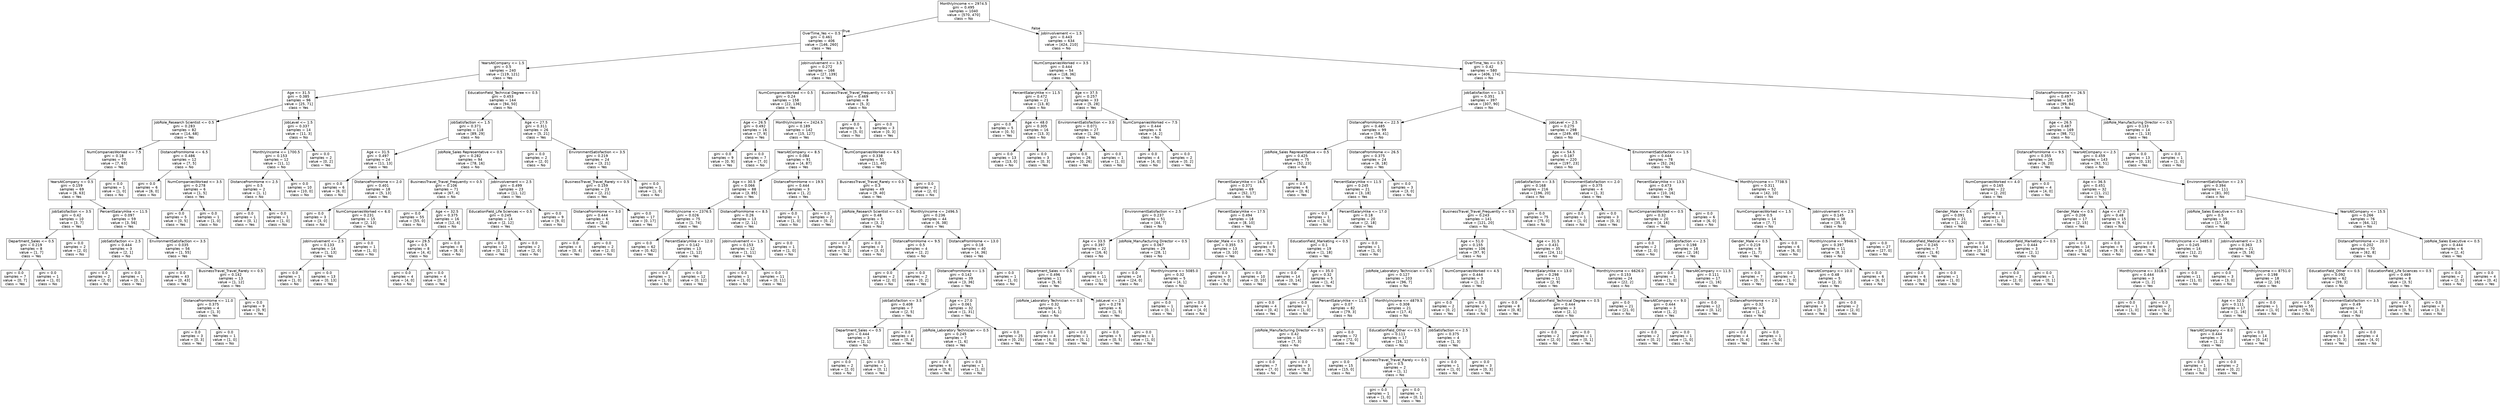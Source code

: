 digraph Tree {
node [shape=box, fontname="helvetica"] ;
edge [fontname="helvetica"] ;
0 [label="MonthlyIncome <= 2974.5\ngini = 0.495\nsamples = 1040\nvalue = [570, 470]\nclass = No"] ;
1 [label="OverTime_Yes <= 0.5\ngini = 0.461\nsamples = 406\nvalue = [146, 260]\nclass = Yes"] ;
0 -> 1 [labeldistance=2.5, labelangle=45, headlabel="True"] ;
2 [label="YearsAtCompany <= 1.5\ngini = 0.5\nsamples = 240\nvalue = [119, 121]\nclass = Yes"] ;
1 -> 2 ;
3 [label="Age <= 31.5\ngini = 0.385\nsamples = 96\nvalue = [25, 71]\nclass = Yes"] ;
2 -> 3 ;
4 [label="JobRole_Research Scientist <= 0.5\ngini = 0.283\nsamples = 82\nvalue = [14, 68]\nclass = Yes"] ;
3 -> 4 ;
5 [label="NumCompaniesWorked <= 7.5\ngini = 0.18\nsamples = 70\nvalue = [7, 63]\nclass = Yes"] ;
4 -> 5 ;
6 [label="YearsAtCompany <= 0.5\ngini = 0.159\nsamples = 69\nvalue = [6, 63]\nclass = Yes"] ;
5 -> 6 ;
7 [label="JobSatisfaction <= 3.5\ngini = 0.42\nsamples = 10\nvalue = [3, 7]\nclass = Yes"] ;
6 -> 7 ;
8 [label="Department_Sales <= 0.5\ngini = 0.219\nsamples = 8\nvalue = [1, 7]\nclass = Yes"] ;
7 -> 8 ;
9 [label="gini = 0.0\nsamples = 7\nvalue = [0, 7]\nclass = Yes"] ;
8 -> 9 ;
10 [label="gini = 0.0\nsamples = 1\nvalue = [1, 0]\nclass = No"] ;
8 -> 10 ;
11 [label="gini = 0.0\nsamples = 2\nvalue = [2, 0]\nclass = No"] ;
7 -> 11 ;
12 [label="PercentSalaryHike <= 11.5\ngini = 0.097\nsamples = 59\nvalue = [3, 56]\nclass = Yes"] ;
6 -> 12 ;
13 [label="JobSatisfaction <= 2.5\ngini = 0.444\nsamples = 3\nvalue = [2, 1]\nclass = No"] ;
12 -> 13 ;
14 [label="gini = 0.0\nsamples = 2\nvalue = [2, 0]\nclass = No"] ;
13 -> 14 ;
15 [label="gini = 0.0\nsamples = 1\nvalue = [0, 1]\nclass = Yes"] ;
13 -> 15 ;
16 [label="EnvironmentSatisfaction <= 3.5\ngini = 0.035\nsamples = 56\nvalue = [1, 55]\nclass = Yes"] ;
12 -> 16 ;
17 [label="gini = 0.0\nsamples = 43\nvalue = [0, 43]\nclass = Yes"] ;
16 -> 17 ;
18 [label="BusinessTravel_Travel_Rarely <= 0.5\ngini = 0.142\nsamples = 13\nvalue = [1, 12]\nclass = Yes"] ;
16 -> 18 ;
19 [label="DistanceFromHome <= 11.0\ngini = 0.375\nsamples = 4\nvalue = [1, 3]\nclass = Yes"] ;
18 -> 19 ;
20 [label="gini = 0.0\nsamples = 3\nvalue = [0, 3]\nclass = Yes"] ;
19 -> 20 ;
21 [label="gini = 0.0\nsamples = 1\nvalue = [1, 0]\nclass = No"] ;
19 -> 21 ;
22 [label="gini = 0.0\nsamples = 9\nvalue = [0, 9]\nclass = Yes"] ;
18 -> 22 ;
23 [label="gini = 0.0\nsamples = 1\nvalue = [1, 0]\nclass = No"] ;
5 -> 23 ;
24 [label="DistanceFromHome <= 6.5\ngini = 0.486\nsamples = 12\nvalue = [7, 5]\nclass = No"] ;
4 -> 24 ;
25 [label="gini = 0.0\nsamples = 6\nvalue = [6, 0]\nclass = No"] ;
24 -> 25 ;
26 [label="NumCompaniesWorked <= 3.5\ngini = 0.278\nsamples = 6\nvalue = [1, 5]\nclass = Yes"] ;
24 -> 26 ;
27 [label="gini = 0.0\nsamples = 5\nvalue = [0, 5]\nclass = Yes"] ;
26 -> 27 ;
28 [label="gini = 0.0\nsamples = 1\nvalue = [1, 0]\nclass = No"] ;
26 -> 28 ;
29 [label="JobLevel <= 1.5\ngini = 0.337\nsamples = 14\nvalue = [11, 3]\nclass = No"] ;
3 -> 29 ;
30 [label="MonthlyIncome <= 1700.5\ngini = 0.153\nsamples = 12\nvalue = [11, 1]\nclass = No"] ;
29 -> 30 ;
31 [label="DistanceFromHome <= 2.5\ngini = 0.5\nsamples = 2\nvalue = [1, 1]\nclass = No"] ;
30 -> 31 ;
32 [label="gini = 0.0\nsamples = 1\nvalue = [0, 1]\nclass = Yes"] ;
31 -> 32 ;
33 [label="gini = 0.0\nsamples = 1\nvalue = [1, 0]\nclass = No"] ;
31 -> 33 ;
34 [label="gini = 0.0\nsamples = 10\nvalue = [10, 0]\nclass = No"] ;
30 -> 34 ;
35 [label="gini = 0.0\nsamples = 2\nvalue = [0, 2]\nclass = Yes"] ;
29 -> 35 ;
36 [label="EducationField_Technical Degree <= 0.5\ngini = 0.453\nsamples = 144\nvalue = [94, 50]\nclass = No"] ;
2 -> 36 ;
37 [label="JobSatisfaction <= 1.5\ngini = 0.371\nsamples = 118\nvalue = [89, 29]\nclass = No"] ;
36 -> 37 ;
38 [label="Age <= 31.5\ngini = 0.497\nsamples = 24\nvalue = [11, 13]\nclass = Yes"] ;
37 -> 38 ;
39 [label="gini = 0.0\nsamples = 6\nvalue = [6, 0]\nclass = No"] ;
38 -> 39 ;
40 [label="DistanceFromHome <= 2.0\ngini = 0.401\nsamples = 18\nvalue = [5, 13]\nclass = Yes"] ;
38 -> 40 ;
41 [label="gini = 0.0\nsamples = 3\nvalue = [3, 0]\nclass = No"] ;
40 -> 41 ;
42 [label="NumCompaniesWorked <= 6.0\ngini = 0.231\nsamples = 15\nvalue = [2, 13]\nclass = Yes"] ;
40 -> 42 ;
43 [label="JobInvolvement <= 2.5\ngini = 0.133\nsamples = 14\nvalue = [1, 13]\nclass = Yes"] ;
42 -> 43 ;
44 [label="gini = 0.0\nsamples = 1\nvalue = [1, 0]\nclass = No"] ;
43 -> 44 ;
45 [label="gini = 0.0\nsamples = 13\nvalue = [0, 13]\nclass = Yes"] ;
43 -> 45 ;
46 [label="gini = 0.0\nsamples = 1\nvalue = [1, 0]\nclass = No"] ;
42 -> 46 ;
47 [label="JobRole_Sales Representative <= 0.5\ngini = 0.282\nsamples = 94\nvalue = [78, 16]\nclass = No"] ;
37 -> 47 ;
48 [label="BusinessTravel_Travel_Frequently <= 0.5\ngini = 0.106\nsamples = 71\nvalue = [67, 4]\nclass = No"] ;
47 -> 48 ;
49 [label="gini = 0.0\nsamples = 55\nvalue = [55, 0]\nclass = No"] ;
48 -> 49 ;
50 [label="Age <= 32.5\ngini = 0.375\nsamples = 16\nvalue = [12, 4]\nclass = No"] ;
48 -> 50 ;
51 [label="Age <= 29.5\ngini = 0.5\nsamples = 8\nvalue = [4, 4]\nclass = No"] ;
50 -> 51 ;
52 [label="gini = 0.0\nsamples = 4\nvalue = [4, 0]\nclass = No"] ;
51 -> 52 ;
53 [label="gini = 0.0\nsamples = 4\nvalue = [0, 4]\nclass = Yes"] ;
51 -> 53 ;
54 [label="gini = 0.0\nsamples = 8\nvalue = [8, 0]\nclass = No"] ;
50 -> 54 ;
55 [label="JobInvolvement <= 2.5\ngini = 0.499\nsamples = 23\nvalue = [11, 12]\nclass = Yes"] ;
47 -> 55 ;
56 [label="EducationField_Life Sciences <= 0.5\ngini = 0.245\nsamples = 14\nvalue = [2, 12]\nclass = Yes"] ;
55 -> 56 ;
57 [label="gini = 0.0\nsamples = 12\nvalue = [0, 12]\nclass = Yes"] ;
56 -> 57 ;
58 [label="gini = 0.0\nsamples = 2\nvalue = [2, 0]\nclass = No"] ;
56 -> 58 ;
59 [label="gini = 0.0\nsamples = 9\nvalue = [9, 0]\nclass = No"] ;
55 -> 59 ;
60 [label="Age <= 27.5\ngini = 0.311\nsamples = 26\nvalue = [5, 21]\nclass = Yes"] ;
36 -> 60 ;
61 [label="gini = 0.0\nsamples = 2\nvalue = [2, 0]\nclass = No"] ;
60 -> 61 ;
62 [label="EnvironmentSatisfaction <= 3.5\ngini = 0.219\nsamples = 24\nvalue = [3, 21]\nclass = Yes"] ;
60 -> 62 ;
63 [label="BusinessTravel_Travel_Rarely <= 0.5\ngini = 0.159\nsamples = 23\nvalue = [2, 21]\nclass = Yes"] ;
62 -> 63 ;
64 [label="DistanceFromHome <= 3.0\ngini = 0.444\nsamples = 6\nvalue = [2, 4]\nclass = Yes"] ;
63 -> 64 ;
65 [label="gini = 0.0\nsamples = 4\nvalue = [0, 4]\nclass = Yes"] ;
64 -> 65 ;
66 [label="gini = 0.0\nsamples = 2\nvalue = [2, 0]\nclass = No"] ;
64 -> 66 ;
67 [label="gini = 0.0\nsamples = 17\nvalue = [0, 17]\nclass = Yes"] ;
63 -> 67 ;
68 [label="gini = 0.0\nsamples = 1\nvalue = [1, 0]\nclass = No"] ;
62 -> 68 ;
69 [label="JobInvolvement <= 3.5\ngini = 0.272\nsamples = 166\nvalue = [27, 139]\nclass = Yes"] ;
1 -> 69 ;
70 [label="NumCompaniesWorked <= 0.5\ngini = 0.24\nsamples = 158\nvalue = [22, 136]\nclass = Yes"] ;
69 -> 70 ;
71 [label="Age <= 26.5\ngini = 0.492\nsamples = 16\nvalue = [7, 9]\nclass = Yes"] ;
70 -> 71 ;
72 [label="gini = 0.0\nsamples = 9\nvalue = [0, 9]\nclass = Yes"] ;
71 -> 72 ;
73 [label="gini = 0.0\nsamples = 7\nvalue = [7, 0]\nclass = No"] ;
71 -> 73 ;
74 [label="MonthlyIncome <= 2424.5\ngini = 0.189\nsamples = 142\nvalue = [15, 127]\nclass = Yes"] ;
70 -> 74 ;
75 [label="YearsAtCompany <= 8.5\ngini = 0.084\nsamples = 91\nvalue = [4, 87]\nclass = Yes"] ;
74 -> 75 ;
76 [label="Age <= 30.5\ngini = 0.066\nsamples = 88\nvalue = [3, 85]\nclass = Yes"] ;
75 -> 76 ;
77 [label="MonthlyIncome <= 2376.5\ngini = 0.026\nsamples = 75\nvalue = [1, 74]\nclass = Yes"] ;
76 -> 77 ;
78 [label="gini = 0.0\nsamples = 62\nvalue = [0, 62]\nclass = Yes"] ;
77 -> 78 ;
79 [label="PercentSalaryHike <= 12.0\ngini = 0.142\nsamples = 13\nvalue = [1, 12]\nclass = Yes"] ;
77 -> 79 ;
80 [label="gini = 0.0\nsamples = 1\nvalue = [1, 0]\nclass = No"] ;
79 -> 80 ;
81 [label="gini = 0.0\nsamples = 12\nvalue = [0, 12]\nclass = Yes"] ;
79 -> 81 ;
82 [label="DistanceFromHome <= 8.5\ngini = 0.26\nsamples = 13\nvalue = [2, 11]\nclass = Yes"] ;
76 -> 82 ;
83 [label="JobInvolvement <= 1.5\ngini = 0.153\nsamples = 12\nvalue = [1, 11]\nclass = Yes"] ;
82 -> 83 ;
84 [label="gini = 0.0\nsamples = 1\nvalue = [1, 0]\nclass = No"] ;
83 -> 84 ;
85 [label="gini = 0.0\nsamples = 11\nvalue = [0, 11]\nclass = Yes"] ;
83 -> 85 ;
86 [label="gini = 0.0\nsamples = 1\nvalue = [1, 0]\nclass = No"] ;
82 -> 86 ;
87 [label="DistanceFromHome <= 19.5\ngini = 0.444\nsamples = 3\nvalue = [1, 2]\nclass = Yes"] ;
75 -> 87 ;
88 [label="gini = 0.0\nsamples = 1\nvalue = [1, 0]\nclass = No"] ;
87 -> 88 ;
89 [label="gini = 0.0\nsamples = 2\nvalue = [0, 2]\nclass = Yes"] ;
87 -> 89 ;
90 [label="NumCompaniesWorked <= 6.5\ngini = 0.338\nsamples = 51\nvalue = [11, 40]\nclass = Yes"] ;
74 -> 90 ;
91 [label="BusinessTravel_Travel_Rarely <= 0.5\ngini = 0.3\nsamples = 49\nvalue = [9, 40]\nclass = Yes"] ;
90 -> 91 ;
92 [label="JobRole_Research Scientist <= 0.5\ngini = 0.48\nsamples = 5\nvalue = [3, 2]\nclass = No"] ;
91 -> 92 ;
93 [label="gini = 0.0\nsamples = 2\nvalue = [0, 2]\nclass = Yes"] ;
92 -> 93 ;
94 [label="gini = 0.0\nsamples = 3\nvalue = [3, 0]\nclass = No"] ;
92 -> 94 ;
95 [label="MonthlyIncome <= 2496.5\ngini = 0.236\nsamples = 44\nvalue = [6, 38]\nclass = Yes"] ;
91 -> 95 ;
96 [label="DistanceFromHome <= 9.5\ngini = 0.5\nsamples = 4\nvalue = [2, 2]\nclass = No"] ;
95 -> 96 ;
97 [label="gini = 0.0\nsamples = 2\nvalue = [2, 0]\nclass = No"] ;
96 -> 97 ;
98 [label="gini = 0.0\nsamples = 2\nvalue = [0, 2]\nclass = Yes"] ;
96 -> 98 ;
99 [label="DistanceFromHome <= 13.0\ngini = 0.18\nsamples = 40\nvalue = [4, 36]\nclass = Yes"] ;
95 -> 99 ;
100 [label="DistanceFromHome <= 1.5\ngini = 0.142\nsamples = 39\nvalue = [3, 36]\nclass = Yes"] ;
99 -> 100 ;
101 [label="JobSatisfaction <= 3.5\ngini = 0.408\nsamples = 7\nvalue = [2, 5]\nclass = Yes"] ;
100 -> 101 ;
102 [label="Department_Sales <= 0.5\ngini = 0.444\nsamples = 3\nvalue = [2, 1]\nclass = No"] ;
101 -> 102 ;
103 [label="gini = 0.0\nsamples = 2\nvalue = [2, 0]\nclass = No"] ;
102 -> 103 ;
104 [label="gini = 0.0\nsamples = 1\nvalue = [0, 1]\nclass = Yes"] ;
102 -> 104 ;
105 [label="gini = 0.0\nsamples = 4\nvalue = [0, 4]\nclass = Yes"] ;
101 -> 105 ;
106 [label="Age <= 27.0\ngini = 0.061\nsamples = 32\nvalue = [1, 31]\nclass = Yes"] ;
100 -> 106 ;
107 [label="JobRole_Laboratory Technician <= 0.5\ngini = 0.245\nsamples = 7\nvalue = [1, 6]\nclass = Yes"] ;
106 -> 107 ;
108 [label="gini = 0.0\nsamples = 6\nvalue = [0, 6]\nclass = Yes"] ;
107 -> 108 ;
109 [label="gini = 0.0\nsamples = 1\nvalue = [1, 0]\nclass = No"] ;
107 -> 109 ;
110 [label="gini = 0.0\nsamples = 25\nvalue = [0, 25]\nclass = Yes"] ;
106 -> 110 ;
111 [label="gini = 0.0\nsamples = 1\nvalue = [1, 0]\nclass = No"] ;
99 -> 111 ;
112 [label="gini = 0.0\nsamples = 2\nvalue = [2, 0]\nclass = No"] ;
90 -> 112 ;
113 [label="BusinessTravel_Travel_Frequently <= 0.5\ngini = 0.469\nsamples = 8\nvalue = [5, 3]\nclass = No"] ;
69 -> 113 ;
114 [label="gini = 0.0\nsamples = 5\nvalue = [5, 0]\nclass = No"] ;
113 -> 114 ;
115 [label="gini = 0.0\nsamples = 3\nvalue = [0, 3]\nclass = Yes"] ;
113 -> 115 ;
116 [label="JobInvolvement <= 1.5\ngini = 0.443\nsamples = 634\nvalue = [424, 210]\nclass = No"] ;
0 -> 116 [labeldistance=2.5, labelangle=-45, headlabel="False"] ;
117 [label="NumCompaniesWorked <= 3.5\ngini = 0.444\nsamples = 54\nvalue = [18, 36]\nclass = Yes"] ;
116 -> 117 ;
118 [label="PercentSalaryHike <= 11.5\ngini = 0.472\nsamples = 21\nvalue = [13, 8]\nclass = No"] ;
117 -> 118 ;
119 [label="gini = 0.0\nsamples = 5\nvalue = [0, 5]\nclass = Yes"] ;
118 -> 119 ;
120 [label="Age <= 48.0\ngini = 0.305\nsamples = 16\nvalue = [13, 3]\nclass = No"] ;
118 -> 120 ;
121 [label="gini = 0.0\nsamples = 13\nvalue = [13, 0]\nclass = No"] ;
120 -> 121 ;
122 [label="gini = 0.0\nsamples = 3\nvalue = [0, 3]\nclass = Yes"] ;
120 -> 122 ;
123 [label="Age <= 37.5\ngini = 0.257\nsamples = 33\nvalue = [5, 28]\nclass = Yes"] ;
117 -> 123 ;
124 [label="EnvironmentSatisfaction <= 3.0\ngini = 0.071\nsamples = 27\nvalue = [1, 26]\nclass = Yes"] ;
123 -> 124 ;
125 [label="gini = 0.0\nsamples = 26\nvalue = [0, 26]\nclass = Yes"] ;
124 -> 125 ;
126 [label="gini = 0.0\nsamples = 1\nvalue = [1, 0]\nclass = No"] ;
124 -> 126 ;
127 [label="NumCompaniesWorked <= 7.5\ngini = 0.444\nsamples = 6\nvalue = [4, 2]\nclass = No"] ;
123 -> 127 ;
128 [label="gini = 0.0\nsamples = 4\nvalue = [4, 0]\nclass = No"] ;
127 -> 128 ;
129 [label="gini = 0.0\nsamples = 2\nvalue = [0, 2]\nclass = Yes"] ;
127 -> 129 ;
130 [label="OverTime_Yes <= 0.5\ngini = 0.42\nsamples = 580\nvalue = [406, 174]\nclass = No"] ;
116 -> 130 ;
131 [label="JobSatisfaction <= 1.5\ngini = 0.351\nsamples = 397\nvalue = [307, 90]\nclass = No"] ;
130 -> 131 ;
132 [label="DistanceFromHome <= 22.5\ngini = 0.485\nsamples = 99\nvalue = [58, 41]\nclass = No"] ;
131 -> 132 ;
133 [label="JobRole_Sales Representative <= 0.5\ngini = 0.425\nsamples = 75\nvalue = [52, 23]\nclass = No"] ;
132 -> 133 ;
134 [label="PercentSalaryHike <= 16.5\ngini = 0.371\nsamples = 69\nvalue = [52, 17]\nclass = No"] ;
133 -> 134 ;
135 [label="EnvironmentSatisfaction <= 2.5\ngini = 0.237\nsamples = 51\nvalue = [44, 7]\nclass = No"] ;
134 -> 135 ;
136 [label="Age <= 33.5\ngini = 0.397\nsamples = 22\nvalue = [16, 6]\nclass = No"] ;
135 -> 136 ;
137 [label="Department_Sales <= 0.5\ngini = 0.496\nsamples = 11\nvalue = [5, 6]\nclass = Yes"] ;
136 -> 137 ;
138 [label="JobRole_Laboratory Technician <= 0.5\ngini = 0.32\nsamples = 5\nvalue = [4, 1]\nclass = No"] ;
137 -> 138 ;
139 [label="gini = 0.0\nsamples = 4\nvalue = [4, 0]\nclass = No"] ;
138 -> 139 ;
140 [label="gini = 0.0\nsamples = 1\nvalue = [0, 1]\nclass = Yes"] ;
138 -> 140 ;
141 [label="JobLevel <= 2.5\ngini = 0.278\nsamples = 6\nvalue = [1, 5]\nclass = Yes"] ;
137 -> 141 ;
142 [label="gini = 0.0\nsamples = 5\nvalue = [0, 5]\nclass = Yes"] ;
141 -> 142 ;
143 [label="gini = 0.0\nsamples = 1\nvalue = [1, 0]\nclass = No"] ;
141 -> 143 ;
144 [label="gini = 0.0\nsamples = 11\nvalue = [11, 0]\nclass = No"] ;
136 -> 144 ;
145 [label="JobRole_Manufacturing Director <= 0.5\ngini = 0.067\nsamples = 29\nvalue = [28, 1]\nclass = No"] ;
135 -> 145 ;
146 [label="gini = 0.0\nsamples = 24\nvalue = [24, 0]\nclass = No"] ;
145 -> 146 ;
147 [label="MonthlyIncome <= 5085.0\ngini = 0.32\nsamples = 5\nvalue = [4, 1]\nclass = No"] ;
145 -> 147 ;
148 [label="gini = 0.0\nsamples = 1\nvalue = [0, 1]\nclass = Yes"] ;
147 -> 148 ;
149 [label="gini = 0.0\nsamples = 4\nvalue = [4, 0]\nclass = No"] ;
147 -> 149 ;
150 [label="PercentSalaryHike <= 17.5\ngini = 0.494\nsamples = 18\nvalue = [8, 10]\nclass = Yes"] ;
134 -> 150 ;
151 [label="Gender_Male <= 0.5\ngini = 0.355\nsamples = 13\nvalue = [3, 10]\nclass = Yes"] ;
150 -> 151 ;
152 [label="gini = 0.0\nsamples = 3\nvalue = [3, 0]\nclass = No"] ;
151 -> 152 ;
153 [label="gini = 0.0\nsamples = 10\nvalue = [0, 10]\nclass = Yes"] ;
151 -> 153 ;
154 [label="gini = 0.0\nsamples = 5\nvalue = [5, 0]\nclass = No"] ;
150 -> 154 ;
155 [label="gini = 0.0\nsamples = 6\nvalue = [0, 6]\nclass = Yes"] ;
133 -> 155 ;
156 [label="DistanceFromHome <= 26.5\ngini = 0.375\nsamples = 24\nvalue = [6, 18]\nclass = Yes"] ;
132 -> 156 ;
157 [label="PercentSalaryHike <= 11.5\ngini = 0.245\nsamples = 21\nvalue = [3, 18]\nclass = Yes"] ;
156 -> 157 ;
158 [label="gini = 0.0\nsamples = 1\nvalue = [1, 0]\nclass = No"] ;
157 -> 158 ;
159 [label="PercentSalaryHike <= 17.0\ngini = 0.18\nsamples = 20\nvalue = [2, 18]\nclass = Yes"] ;
157 -> 159 ;
160 [label="EducationField_Marketing <= 0.5\ngini = 0.1\nsamples = 19\nvalue = [1, 18]\nclass = Yes"] ;
159 -> 160 ;
161 [label="gini = 0.0\nsamples = 14\nvalue = [0, 14]\nclass = Yes"] ;
160 -> 161 ;
162 [label="Age <= 35.0\ngini = 0.32\nsamples = 5\nvalue = [1, 4]\nclass = Yes"] ;
160 -> 162 ;
163 [label="gini = 0.0\nsamples = 4\nvalue = [0, 4]\nclass = Yes"] ;
162 -> 163 ;
164 [label="gini = 0.0\nsamples = 1\nvalue = [1, 0]\nclass = No"] ;
162 -> 164 ;
165 [label="gini = 0.0\nsamples = 1\nvalue = [1, 0]\nclass = No"] ;
159 -> 165 ;
166 [label="gini = 0.0\nsamples = 3\nvalue = [3, 0]\nclass = No"] ;
156 -> 166 ;
167 [label="JobLevel <= 2.5\ngini = 0.275\nsamples = 298\nvalue = [249, 49]\nclass = No"] ;
131 -> 167 ;
168 [label="Age <= 54.5\ngini = 0.187\nsamples = 220\nvalue = [197, 23]\nclass = No"] ;
167 -> 168 ;
169 [label="JobSatisfaction <= 3.5\ngini = 0.168\nsamples = 216\nvalue = [196, 20]\nclass = No"] ;
168 -> 169 ;
170 [label="BusinessTravel_Travel_Frequently <= 0.5\ngini = 0.243\nsamples = 141\nvalue = [121, 20]\nclass = No"] ;
169 -> 170 ;
171 [label="Age <= 51.0\ngini = 0.155\nsamples = 106\nvalue = [97, 9]\nclass = No"] ;
170 -> 171 ;
172 [label="JobRole_Laboratory Technician <= 0.5\ngini = 0.127\nsamples = 103\nvalue = [96, 7]\nclass = No"] ;
171 -> 172 ;
173 [label="PercentSalaryHike <= 11.5\ngini = 0.07\nsamples = 82\nvalue = [79, 3]\nclass = No"] ;
172 -> 173 ;
174 [label="JobRole_Manufacturing Director <= 0.5\ngini = 0.42\nsamples = 10\nvalue = [7, 3]\nclass = No"] ;
173 -> 174 ;
175 [label="gini = 0.0\nsamples = 7\nvalue = [7, 0]\nclass = No"] ;
174 -> 175 ;
176 [label="gini = 0.0\nsamples = 3\nvalue = [0, 3]\nclass = Yes"] ;
174 -> 176 ;
177 [label="gini = 0.0\nsamples = 72\nvalue = [72, 0]\nclass = No"] ;
173 -> 177 ;
178 [label="MonthlyIncome <= 4879.5\ngini = 0.308\nsamples = 21\nvalue = [17, 4]\nclass = No"] ;
172 -> 178 ;
179 [label="EducationField_Other <= 0.5\ngini = 0.111\nsamples = 17\nvalue = [16, 1]\nclass = No"] ;
178 -> 179 ;
180 [label="gini = 0.0\nsamples = 15\nvalue = [15, 0]\nclass = No"] ;
179 -> 180 ;
181 [label="BusinessTravel_Travel_Rarely <= 0.5\ngini = 0.5\nsamples = 2\nvalue = [1, 1]\nclass = No"] ;
179 -> 181 ;
182 [label="gini = 0.0\nsamples = 1\nvalue = [1, 0]\nclass = No"] ;
181 -> 182 ;
183 [label="gini = 0.0\nsamples = 1\nvalue = [0, 1]\nclass = Yes"] ;
181 -> 183 ;
184 [label="JobSatisfaction <= 2.5\ngini = 0.375\nsamples = 4\nvalue = [1, 3]\nclass = Yes"] ;
178 -> 184 ;
185 [label="gini = 0.0\nsamples = 1\nvalue = [1, 0]\nclass = No"] ;
184 -> 185 ;
186 [label="gini = 0.0\nsamples = 3\nvalue = [0, 3]\nclass = Yes"] ;
184 -> 186 ;
187 [label="NumCompaniesWorked <= 4.5\ngini = 0.444\nsamples = 3\nvalue = [1, 2]\nclass = Yes"] ;
171 -> 187 ;
188 [label="gini = 0.0\nsamples = 2\nvalue = [0, 2]\nclass = Yes"] ;
187 -> 188 ;
189 [label="gini = 0.0\nsamples = 1\nvalue = [1, 0]\nclass = No"] ;
187 -> 189 ;
190 [label="Age <= 31.5\ngini = 0.431\nsamples = 35\nvalue = [24, 11]\nclass = No"] ;
170 -> 190 ;
191 [label="PercentSalaryHike <= 13.0\ngini = 0.298\nsamples = 11\nvalue = [2, 9]\nclass = Yes"] ;
190 -> 191 ;
192 [label="gini = 0.0\nsamples = 8\nvalue = [0, 8]\nclass = Yes"] ;
191 -> 192 ;
193 [label="EducationField_Technical Degree <= 0.5\ngini = 0.444\nsamples = 3\nvalue = [2, 1]\nclass = No"] ;
191 -> 193 ;
194 [label="gini = 0.0\nsamples = 2\nvalue = [2, 0]\nclass = No"] ;
193 -> 194 ;
195 [label="gini = 0.0\nsamples = 1\nvalue = [0, 1]\nclass = Yes"] ;
193 -> 195 ;
196 [label="MonthlyIncome <= 6626.0\ngini = 0.153\nsamples = 24\nvalue = [22, 2]\nclass = No"] ;
190 -> 196 ;
197 [label="gini = 0.0\nsamples = 21\nvalue = [21, 0]\nclass = No"] ;
196 -> 197 ;
198 [label="YearsAtCompany <= 9.0\ngini = 0.444\nsamples = 3\nvalue = [1, 2]\nclass = Yes"] ;
196 -> 198 ;
199 [label="gini = 0.0\nsamples = 2\nvalue = [0, 2]\nclass = Yes"] ;
198 -> 199 ;
200 [label="gini = 0.0\nsamples = 1\nvalue = [1, 0]\nclass = No"] ;
198 -> 200 ;
201 [label="gini = 0.0\nsamples = 75\nvalue = [75, 0]\nclass = No"] ;
169 -> 201 ;
202 [label="EnvironmentSatisfaction <= 2.0\ngini = 0.375\nsamples = 4\nvalue = [1, 3]\nclass = Yes"] ;
168 -> 202 ;
203 [label="gini = 0.0\nsamples = 1\nvalue = [1, 0]\nclass = No"] ;
202 -> 203 ;
204 [label="gini = 0.0\nsamples = 3\nvalue = [0, 3]\nclass = Yes"] ;
202 -> 204 ;
205 [label="EnvironmentSatisfaction <= 1.5\ngini = 0.444\nsamples = 78\nvalue = [52, 26]\nclass = No"] ;
167 -> 205 ;
206 [label="PercentSalaryHike <= 13.5\ngini = 0.473\nsamples = 26\nvalue = [10, 16]\nclass = Yes"] ;
205 -> 206 ;
207 [label="NumCompaniesWorked <= 0.5\ngini = 0.32\nsamples = 20\nvalue = [4, 16]\nclass = Yes"] ;
206 -> 207 ;
208 [label="gini = 0.0\nsamples = 2\nvalue = [2, 0]\nclass = No"] ;
207 -> 208 ;
209 [label="JobSatisfaction <= 2.5\ngini = 0.198\nsamples = 18\nvalue = [2, 16]\nclass = Yes"] ;
207 -> 209 ;
210 [label="gini = 0.0\nsamples = 1\nvalue = [1, 0]\nclass = No"] ;
209 -> 210 ;
211 [label="YearsAtCompany <= 11.5\ngini = 0.111\nsamples = 17\nvalue = [1, 16]\nclass = Yes"] ;
209 -> 211 ;
212 [label="gini = 0.0\nsamples = 12\nvalue = [0, 12]\nclass = Yes"] ;
211 -> 212 ;
213 [label="DistanceFromHome <= 2.0\ngini = 0.32\nsamples = 5\nvalue = [1, 4]\nclass = Yes"] ;
211 -> 213 ;
214 [label="gini = 0.0\nsamples = 4\nvalue = [0, 4]\nclass = Yes"] ;
213 -> 214 ;
215 [label="gini = 0.0\nsamples = 1\nvalue = [1, 0]\nclass = No"] ;
213 -> 215 ;
216 [label="gini = 0.0\nsamples = 6\nvalue = [6, 0]\nclass = No"] ;
206 -> 216 ;
217 [label="MonthlyIncome <= 7738.5\ngini = 0.311\nsamples = 52\nvalue = [42, 10]\nclass = No"] ;
205 -> 217 ;
218 [label="NumCompaniesWorked <= 1.5\ngini = 0.5\nsamples = 14\nvalue = [7, 7]\nclass = No"] ;
217 -> 218 ;
219 [label="Gender_Male <= 0.5\ngini = 0.219\nsamples = 8\nvalue = [1, 7]\nclass = Yes"] ;
218 -> 219 ;
220 [label="gini = 0.0\nsamples = 7\nvalue = [0, 7]\nclass = Yes"] ;
219 -> 220 ;
221 [label="gini = 0.0\nsamples = 1\nvalue = [1, 0]\nclass = No"] ;
219 -> 221 ;
222 [label="gini = 0.0\nsamples = 6\nvalue = [6, 0]\nclass = No"] ;
218 -> 222 ;
223 [label="JobInvolvement <= 2.5\ngini = 0.145\nsamples = 38\nvalue = [35, 3]\nclass = No"] ;
217 -> 223 ;
224 [label="MonthlyIncome <= 9946.5\ngini = 0.397\nsamples = 11\nvalue = [8, 3]\nclass = No"] ;
223 -> 224 ;
225 [label="YearsAtCompany <= 10.0\ngini = 0.48\nsamples = 5\nvalue = [2, 3]\nclass = Yes"] ;
224 -> 225 ;
226 [label="gini = 0.0\nsamples = 3\nvalue = [0, 3]\nclass = Yes"] ;
225 -> 226 ;
227 [label="gini = 0.0\nsamples = 2\nvalue = [2, 0]\nclass = No"] ;
225 -> 227 ;
228 [label="gini = 0.0\nsamples = 6\nvalue = [6, 0]\nclass = No"] ;
224 -> 228 ;
229 [label="gini = 0.0\nsamples = 27\nvalue = [27, 0]\nclass = No"] ;
223 -> 229 ;
230 [label="DistanceFromHome <= 26.5\ngini = 0.497\nsamples = 183\nvalue = [99, 84]\nclass = No"] ;
130 -> 230 ;
231 [label="Age <= 26.5\ngini = 0.487\nsamples = 169\nvalue = [98, 71]\nclass = No"] ;
230 -> 231 ;
232 [label="DistanceFromHome <= 9.5\ngini = 0.355\nsamples = 26\nvalue = [6, 20]\nclass = Yes"] ;
231 -> 232 ;
233 [label="NumCompaniesWorked <= 4.0\ngini = 0.165\nsamples = 22\nvalue = [2, 20]\nclass = Yes"] ;
232 -> 233 ;
234 [label="Gender_Male <= 0.5\ngini = 0.091\nsamples = 21\nvalue = [1, 20]\nclass = Yes"] ;
233 -> 234 ;
235 [label="EducationField_Medical <= 0.5\ngini = 0.245\nsamples = 7\nvalue = [1, 6]\nclass = Yes"] ;
234 -> 235 ;
236 [label="gini = 0.0\nsamples = 6\nvalue = [0, 6]\nclass = Yes"] ;
235 -> 236 ;
237 [label="gini = 0.0\nsamples = 1\nvalue = [1, 0]\nclass = No"] ;
235 -> 237 ;
238 [label="gini = 0.0\nsamples = 14\nvalue = [0, 14]\nclass = Yes"] ;
234 -> 238 ;
239 [label="gini = 0.0\nsamples = 1\nvalue = [1, 0]\nclass = No"] ;
233 -> 239 ;
240 [label="gini = 0.0\nsamples = 4\nvalue = [4, 0]\nclass = No"] ;
232 -> 240 ;
241 [label="YearsAtCompany <= 2.5\ngini = 0.459\nsamples = 143\nvalue = [92, 51]\nclass = No"] ;
231 -> 241 ;
242 [label="Age <= 36.5\ngini = 0.451\nsamples = 32\nvalue = [11, 21]\nclass = Yes"] ;
241 -> 242 ;
243 [label="Gender_Male <= 0.5\ngini = 0.208\nsamples = 17\nvalue = [2, 15]\nclass = Yes"] ;
242 -> 243 ;
244 [label="EducationField_Marketing <= 0.5\ngini = 0.444\nsamples = 3\nvalue = [2, 1]\nclass = No"] ;
243 -> 244 ;
245 [label="gini = 0.0\nsamples = 2\nvalue = [2, 0]\nclass = No"] ;
244 -> 245 ;
246 [label="gini = 0.0\nsamples = 1\nvalue = [0, 1]\nclass = Yes"] ;
244 -> 246 ;
247 [label="gini = 0.0\nsamples = 14\nvalue = [0, 14]\nclass = Yes"] ;
243 -> 247 ;
248 [label="Age <= 47.0\ngini = 0.48\nsamples = 15\nvalue = [9, 6]\nclass = No"] ;
242 -> 248 ;
249 [label="gini = 0.0\nsamples = 9\nvalue = [9, 0]\nclass = No"] ;
248 -> 249 ;
250 [label="gini = 0.0\nsamples = 6\nvalue = [0, 6]\nclass = Yes"] ;
248 -> 250 ;
251 [label="EnvironmentSatisfaction <= 2.5\ngini = 0.394\nsamples = 111\nvalue = [81, 30]\nclass = No"] ;
241 -> 251 ;
252 [label="JobRole_Sales Executive <= 0.5\ngini = 0.5\nsamples = 35\nvalue = [17, 18]\nclass = Yes"] ;
251 -> 252 ;
253 [label="MonthlyIncome <= 3485.0\ngini = 0.245\nsamples = 14\nvalue = [12, 2]\nclass = No"] ;
252 -> 253 ;
254 [label="MonthlyIncome <= 3318.5\ngini = 0.444\nsamples = 3\nvalue = [1, 2]\nclass = Yes"] ;
253 -> 254 ;
255 [label="gini = 0.0\nsamples = 1\nvalue = [1, 0]\nclass = No"] ;
254 -> 255 ;
256 [label="gini = 0.0\nsamples = 2\nvalue = [0, 2]\nclass = Yes"] ;
254 -> 256 ;
257 [label="gini = 0.0\nsamples = 11\nvalue = [11, 0]\nclass = No"] ;
253 -> 257 ;
258 [label="JobInvolvement <= 2.5\ngini = 0.363\nsamples = 21\nvalue = [5, 16]\nclass = Yes"] ;
252 -> 258 ;
259 [label="gini = 0.0\nsamples = 3\nvalue = [3, 0]\nclass = No"] ;
258 -> 259 ;
260 [label="MonthlyIncome <= 8751.0\ngini = 0.198\nsamples = 18\nvalue = [2, 16]\nclass = Yes"] ;
258 -> 260 ;
261 [label="Age <= 32.0\ngini = 0.111\nsamples = 17\nvalue = [1, 16]\nclass = Yes"] ;
260 -> 261 ;
262 [label="YearsAtCompany <= 8.0\ngini = 0.444\nsamples = 3\nvalue = [1, 2]\nclass = Yes"] ;
261 -> 262 ;
263 [label="gini = 0.0\nsamples = 1\nvalue = [1, 0]\nclass = No"] ;
262 -> 263 ;
264 [label="gini = 0.0\nsamples = 2\nvalue = [0, 2]\nclass = Yes"] ;
262 -> 264 ;
265 [label="gini = 0.0\nsamples = 14\nvalue = [0, 14]\nclass = Yes"] ;
261 -> 265 ;
266 [label="gini = 0.0\nsamples = 1\nvalue = [1, 0]\nclass = No"] ;
260 -> 266 ;
267 [label="YearsAtCompany <= 15.5\ngini = 0.266\nsamples = 76\nvalue = [64, 12]\nclass = No"] ;
251 -> 267 ;
268 [label="DistanceFromHome <= 20.0\ngini = 0.202\nsamples = 70\nvalue = [62, 8]\nclass = No"] ;
267 -> 268 ;
269 [label="EducationField_Other <= 0.5\ngini = 0.092\nsamples = 62\nvalue = [59, 3]\nclass = No"] ;
268 -> 269 ;
270 [label="gini = 0.0\nsamples = 55\nvalue = [55, 0]\nclass = No"] ;
269 -> 270 ;
271 [label="EnvironmentSatisfaction <= 3.5\ngini = 0.49\nsamples = 7\nvalue = [4, 3]\nclass = No"] ;
269 -> 271 ;
272 [label="gini = 0.0\nsamples = 3\nvalue = [0, 3]\nclass = Yes"] ;
271 -> 272 ;
273 [label="gini = 0.0\nsamples = 4\nvalue = [4, 0]\nclass = No"] ;
271 -> 273 ;
274 [label="EducationField_Life Sciences <= 0.5\ngini = 0.469\nsamples = 8\nvalue = [3, 5]\nclass = Yes"] ;
268 -> 274 ;
275 [label="gini = 0.0\nsamples = 5\nvalue = [0, 5]\nclass = Yes"] ;
274 -> 275 ;
276 [label="gini = 0.0\nsamples = 3\nvalue = [3, 0]\nclass = No"] ;
274 -> 276 ;
277 [label="JobRole_Sales Executive <= 0.5\ngini = 0.444\nsamples = 6\nvalue = [2, 4]\nclass = Yes"] ;
267 -> 277 ;
278 [label="gini = 0.0\nsamples = 2\nvalue = [2, 0]\nclass = No"] ;
277 -> 278 ;
279 [label="gini = 0.0\nsamples = 4\nvalue = [0, 4]\nclass = Yes"] ;
277 -> 279 ;
280 [label="JobRole_Manufacturing Director <= 0.5\ngini = 0.133\nsamples = 14\nvalue = [1, 13]\nclass = Yes"] ;
230 -> 280 ;
281 [label="gini = 0.0\nsamples = 13\nvalue = [0, 13]\nclass = Yes"] ;
280 -> 281 ;
282 [label="gini = 0.0\nsamples = 1\nvalue = [1, 0]\nclass = No"] ;
280 -> 282 ;
}